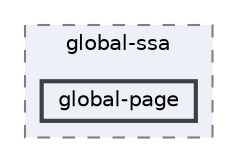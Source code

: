 digraph "resources/views/livewire/global-ssa/global-page"
{
 // LATEX_PDF_SIZE
  bgcolor="transparent";
  edge [fontname=Helvetica,fontsize=10,labelfontname=Helvetica,labelfontsize=10];
  node [fontname=Helvetica,fontsize=10,shape=box,height=0.2,width=0.4];
  compound=true
  subgraph clusterdir_5b71d429fc25cd7c4a78fc4d8663e89e {
    graph [ bgcolor="#edf0f7", pencolor="grey50", label="global-ssa", fontname=Helvetica,fontsize=10 style="filled,dashed", URL="dir_5b71d429fc25cd7c4a78fc4d8663e89e.html",tooltip=""]
  dir_3601119945bd2b48dce985e5e55b748a [label="global-page", fillcolor="#edf0f7", color="grey25", style="filled,bold", URL="dir_3601119945bd2b48dce985e5e55b748a.html",tooltip=""];
  }
}
